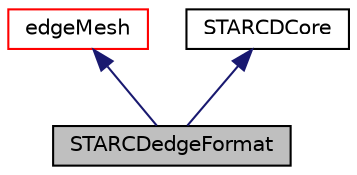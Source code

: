 digraph "STARCDedgeFormat"
{
  bgcolor="transparent";
  edge [fontname="Helvetica",fontsize="10",labelfontname="Helvetica",labelfontsize="10"];
  node [fontname="Helvetica",fontsize="10",shape=record];
  Node1 [label="STARCDedgeFormat",height=0.2,width=0.4,color="black", fillcolor="grey75", style="filled", fontcolor="black"];
  Node2 -> Node1 [dir="back",color="midnightblue",fontsize="10",style="solid",fontname="Helvetica"];
  Node2 [label="edgeMesh",height=0.2,width=0.4,color="red",URL="$a00626.html",tooltip="Points connected by edges. "];
  Node3 -> Node1 [dir="back",color="midnightblue",fontsize="10",style="solid",fontname="Helvetica"];
  Node3 [label="STARCDCore",height=0.2,width=0.4,color="black",URL="$a02504.html",tooltip="Core routines used when reading/writing pro-STAR vrt/cel/bnd files. "];
}
